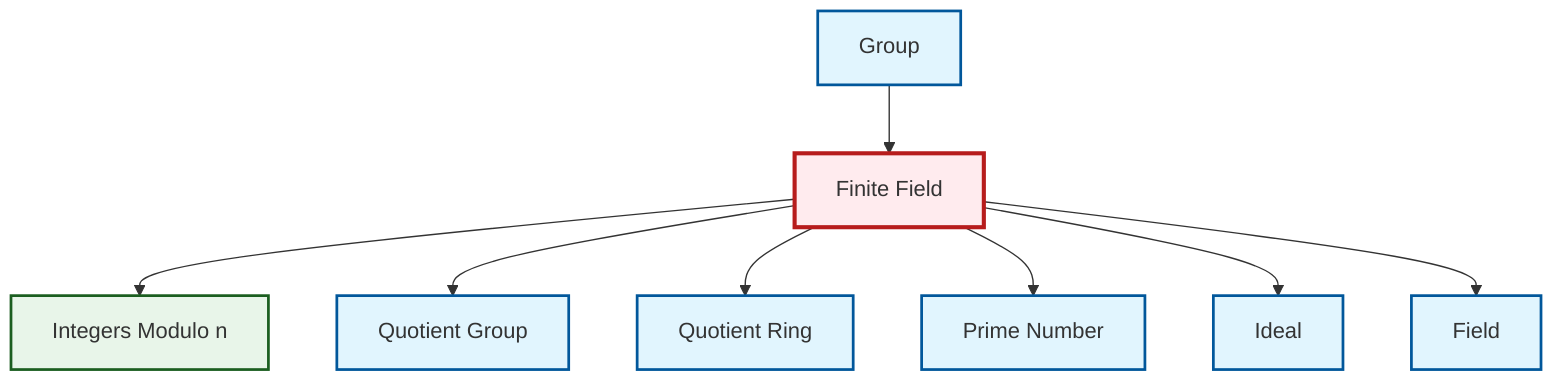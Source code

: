 graph TD
    classDef definition fill:#e1f5fe,stroke:#01579b,stroke-width:2px
    classDef theorem fill:#f3e5f5,stroke:#4a148c,stroke-width:2px
    classDef axiom fill:#fff3e0,stroke:#e65100,stroke-width:2px
    classDef example fill:#e8f5e9,stroke:#1b5e20,stroke-width:2px
    classDef current fill:#ffebee,stroke:#b71c1c,stroke-width:3px
    def-group["Group"]:::definition
    def-field["Field"]:::definition
    def-quotient-ring["Quotient Ring"]:::definition
    def-quotient-group["Quotient Group"]:::definition
    ex-quotient-integers-mod-n["Integers Modulo n"]:::example
    def-prime["Prime Number"]:::definition
    def-ideal["Ideal"]:::definition
    ex-finite-field["Finite Field"]:::example
    ex-finite-field --> ex-quotient-integers-mod-n
    ex-finite-field --> def-quotient-group
    ex-finite-field --> def-quotient-ring
    ex-finite-field --> def-prime
    ex-finite-field --> def-ideal
    def-group --> ex-finite-field
    ex-finite-field --> def-field
    class ex-finite-field current
